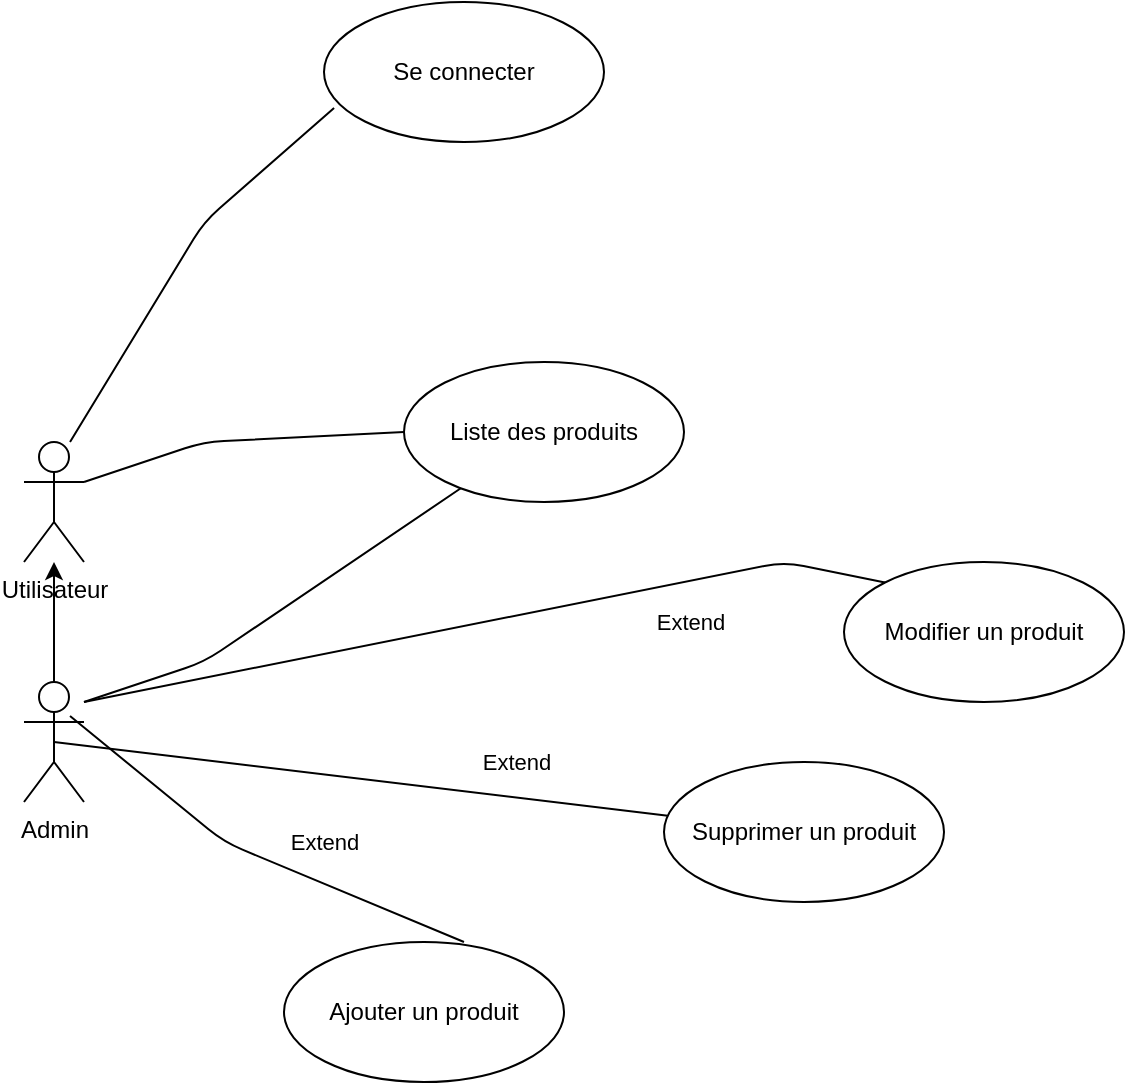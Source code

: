<mxfile>
    <diagram id="_XEbQaRdnOR12M9ma02j" name="Page-1">
        <mxGraphModel dx="1175" dy="586" grid="1" gridSize="10" guides="1" tooltips="1" connect="1" arrows="1" fold="1" page="1" pageScale="1" pageWidth="850" pageHeight="1100" math="0" shadow="0">
            <root>
                <mxCell id="0"/>
                <mxCell id="1" parent="0"/>
                <mxCell id="3" value="Utilisateur" style="shape=umlActor;verticalLabelPosition=bottom;verticalAlign=top;html=1;" parent="1" vertex="1">
                    <mxGeometry x="40" y="240" width="30" height="60" as="geometry"/>
                </mxCell>
                <mxCell id="33" value="Liste des produits" style="ellipse;whiteSpace=wrap;html=1;" parent="1" vertex="1">
                    <mxGeometry x="230" y="200" width="140" height="70" as="geometry"/>
                </mxCell>
                <mxCell id="34" value="Se connecter" style="ellipse;whiteSpace=wrap;html=1;" parent="1" vertex="1">
                    <mxGeometry x="190" y="20" width="140" height="70" as="geometry"/>
                </mxCell>
                <mxCell id="39" style="edgeStyle=none;html=1;" parent="1" source="36" target="3" edge="1">
                    <mxGeometry relative="1" as="geometry"/>
                </mxCell>
                <mxCell id="36" value="Admin" style="shape=umlActor;verticalLabelPosition=bottom;verticalAlign=top;html=1;" parent="1" vertex="1">
                    <mxGeometry x="40" y="360" width="30" height="60" as="geometry"/>
                </mxCell>
                <mxCell id="40" value="" style="endArrow=none;html=1;" parent="1" target="33" edge="1">
                    <mxGeometry width="50" height="50" relative="1" as="geometry">
                        <mxPoint x="70" y="370" as="sourcePoint"/>
                        <mxPoint x="210" y="340" as="targetPoint"/>
                        <Array as="points">
                            <mxPoint x="130" y="350"/>
                        </Array>
                    </mxGeometry>
                </mxCell>
                <mxCell id="41" value="" style="endArrow=none;html=1;entryX=0.036;entryY=0.757;entryDx=0;entryDy=0;entryPerimeter=0;exitX=0.767;exitY=0;exitDx=0;exitDy=0;exitPerimeter=0;" parent="1" source="3" target="34" edge="1">
                    <mxGeometry width="50" height="50" relative="1" as="geometry">
                        <mxPoint x="70" y="220" as="sourcePoint"/>
                        <mxPoint x="200" y="80" as="targetPoint"/>
                        <Array as="points">
                            <mxPoint x="130" y="130"/>
                        </Array>
                    </mxGeometry>
                </mxCell>
                <mxCell id="42" value="" style="endArrow=none;html=1;entryX=0;entryY=0.5;entryDx=0;entryDy=0;exitX=1;exitY=0.333;exitDx=0;exitDy=0;exitPerimeter=0;" parent="1" source="3" target="33" edge="1">
                    <mxGeometry width="50" height="50" relative="1" as="geometry">
                        <mxPoint x="43.14" y="247.44" as="sourcePoint"/>
                        <mxPoint x="239.998" y="140.003" as="targetPoint"/>
                        <Array as="points">
                            <mxPoint x="130" y="240"/>
                        </Array>
                    </mxGeometry>
                </mxCell>
                <mxCell id="43" value="Ajouter un produit" style="ellipse;whiteSpace=wrap;html=1;" parent="1" vertex="1">
                    <mxGeometry x="170" y="490" width="140" height="70" as="geometry"/>
                </mxCell>
                <mxCell id="44" value="" style="endArrow=none;html=1;entryX=0.767;entryY=0.283;entryDx=0;entryDy=0;entryPerimeter=0;" parent="1" edge="1" target="36">
                    <mxGeometry width="50" height="50" relative="1" as="geometry">
                        <mxPoint x="260" y="490" as="sourcePoint"/>
                        <mxPoint x="326.858" y="272.563" as="targetPoint"/>
                        <Array as="points">
                            <mxPoint x="140" y="440"/>
                        </Array>
                    </mxGeometry>
                </mxCell>
                <mxCell id="45" value="Extend" style="edgeLabel;html=1;align=center;verticalAlign=middle;resizable=0;points=[];" parent="44" vertex="1" connectable="0">
                    <mxGeometry x="-0.303" y="1" relative="1" as="geometry">
                        <mxPoint x="4" y="-20" as="offset"/>
                    </mxGeometry>
                </mxCell>
                <mxCell id="46" value="Supprimer un produit" style="ellipse;whiteSpace=wrap;html=1;" parent="1" vertex="1">
                    <mxGeometry x="360" y="400" width="140" height="70" as="geometry"/>
                </mxCell>
                <mxCell id="47" value="Modifier un produit" style="ellipse;whiteSpace=wrap;html=1;" parent="1" vertex="1">
                    <mxGeometry x="450" y="300" width="140" height="70" as="geometry"/>
                </mxCell>
                <mxCell id="48" value="" style="endArrow=none;html=1;entryX=0.5;entryY=0.5;entryDx=0;entryDy=0;entryPerimeter=0;" parent="1" source="46" edge="1" target="36">
                    <mxGeometry width="50" height="50" relative="1" as="geometry">
                        <mxPoint x="290" y="477.44" as="sourcePoint"/>
                        <mxPoint x="356.858" y="260.003" as="targetPoint"/>
                        <Array as="points"/>
                    </mxGeometry>
                </mxCell>
                <mxCell id="49" value="Extend" style="edgeLabel;html=1;align=center;verticalAlign=middle;resizable=0;points=[];" parent="48" vertex="1" connectable="0">
                    <mxGeometry x="-0.303" y="1" relative="1" as="geometry">
                        <mxPoint x="31" y="-15" as="offset"/>
                    </mxGeometry>
                </mxCell>
                <mxCell id="50" value="" style="endArrow=none;html=1;exitX=0;exitY=0;exitDx=0;exitDy=0;" parent="1" source="47" edge="1">
                    <mxGeometry width="50" height="50" relative="1" as="geometry">
                        <mxPoint x="313.14" y="457.44" as="sourcePoint"/>
                        <mxPoint x="70" y="370" as="targetPoint"/>
                        <Array as="points">
                            <mxPoint x="420" y="300"/>
                        </Array>
                    </mxGeometry>
                </mxCell>
                <mxCell id="51" value="Extend" style="edgeLabel;html=1;align=center;verticalAlign=middle;resizable=0;points=[];" parent="50" vertex="1" connectable="0">
                    <mxGeometry x="-0.303" y="1" relative="1" as="geometry">
                        <mxPoint x="42" y="11" as="offset"/>
                    </mxGeometry>
                </mxCell>
            </root>
        </mxGraphModel>
    </diagram>
</mxfile>